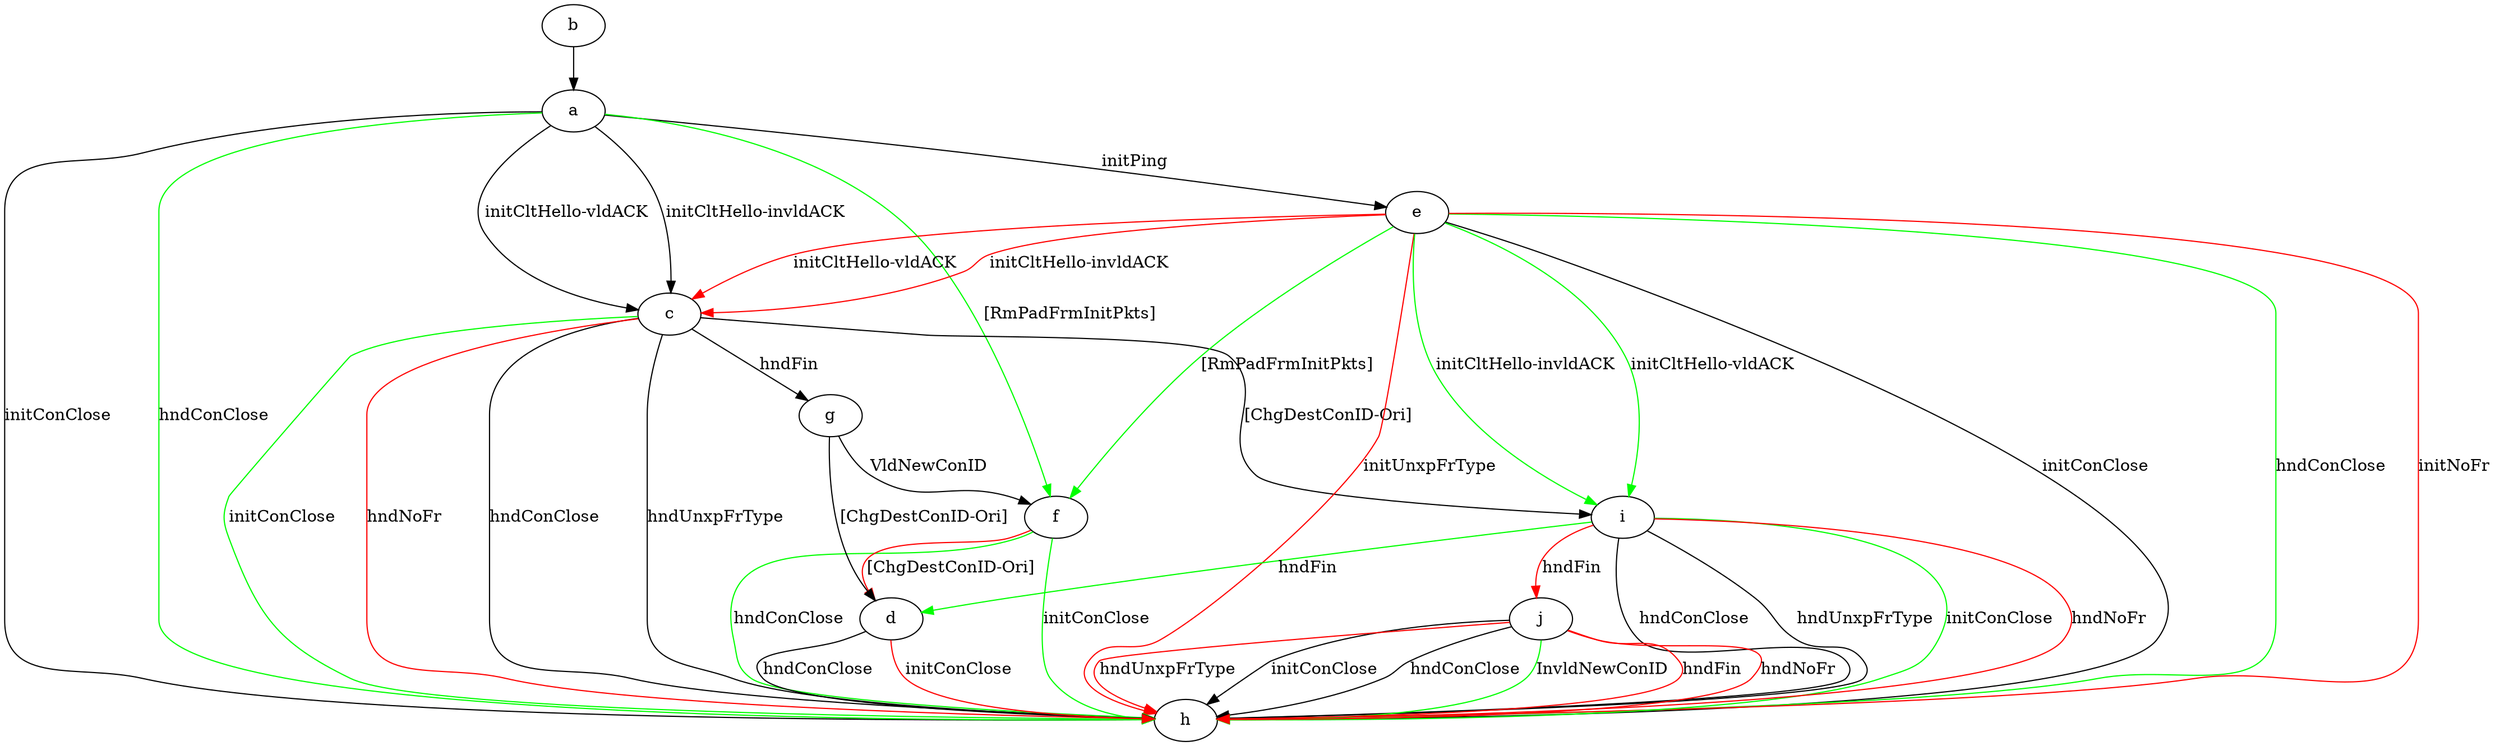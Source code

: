 digraph "" {
	a -> c	[key=0,
		label="initCltHello-vldACK "];
	a -> c	[key=1,
		label="initCltHello-invldACK "];
	a -> e	[key=0,
		label="initPing "];
	a -> f	[key=0,
		color=green,
		label="[RmPadFrmInitPkts] "];
	a -> h	[key=0,
		label="initConClose "];
	a -> h	[key=1,
		color=green,
		label="hndConClose "];
	b -> a	[key=0];
	c -> g	[key=0,
		label="hndFin "];
	c -> h	[key=0,
		label="hndConClose "];
	c -> h	[key=1,
		label="hndUnxpFrType "];
	c -> h	[key=2,
		color=green,
		label="initConClose "];
	c -> h	[key=3,
		color=red,
		label="hndNoFr "];
	c -> i	[key=0,
		label="[ChgDestConID-Ori] "];
	d -> h	[key=0,
		label="hndConClose "];
	d -> h	[key=1,
		color=red,
		label="initConClose "];
	e -> c	[key=0,
		color=red,
		label="initCltHello-vldACK "];
	e -> c	[key=1,
		color=red,
		label="initCltHello-invldACK "];
	e -> f	[key=0,
		color=green,
		label="[RmPadFrmInitPkts] "];
	e -> h	[key=0,
		label="initConClose "];
	e -> h	[key=1,
		color=green,
		label="hndConClose "];
	e -> h	[key=2,
		color=red,
		label="initNoFr "];
	e -> h	[key=3,
		color=red,
		label="initUnxpFrType "];
	e -> i	[key=0,
		color=green,
		label="initCltHello-vldACK "];
	e -> i	[key=1,
		color=green,
		label="initCltHello-invldACK "];
	f -> d	[key=0,
		color=red,
		label="[ChgDestConID-Ori] "];
	f -> h	[key=0,
		color=green,
		label="initConClose "];
	f -> h	[key=1,
		color=green,
		label="hndConClose "];
	g -> d	[key=0,
		label="[ChgDestConID-Ori] "];
	g -> f	[key=0,
		label="VldNewConID "];
	i -> d	[key=0,
		color=green,
		label="hndFin "];
	i -> h	[key=0,
		label="hndConClose "];
	i -> h	[key=1,
		label="hndUnxpFrType "];
	i -> h	[key=2,
		color=green,
		label="initConClose "];
	i -> h	[key=3,
		color=red,
		label="hndNoFr "];
	i -> j	[key=0,
		color=red,
		label="hndFin "];
	j -> h	[key=0,
		label="initConClose "];
	j -> h	[key=1,
		label="hndConClose "];
	j -> h	[key=2,
		color=green,
		label="InvldNewConID "];
	j -> h	[key=3,
		color=red,
		label="hndFin "];
	j -> h	[key=4,
		color=red,
		label="hndNoFr "];
	j -> h	[key=5,
		color=red,
		label="hndUnxpFrType "];
}
